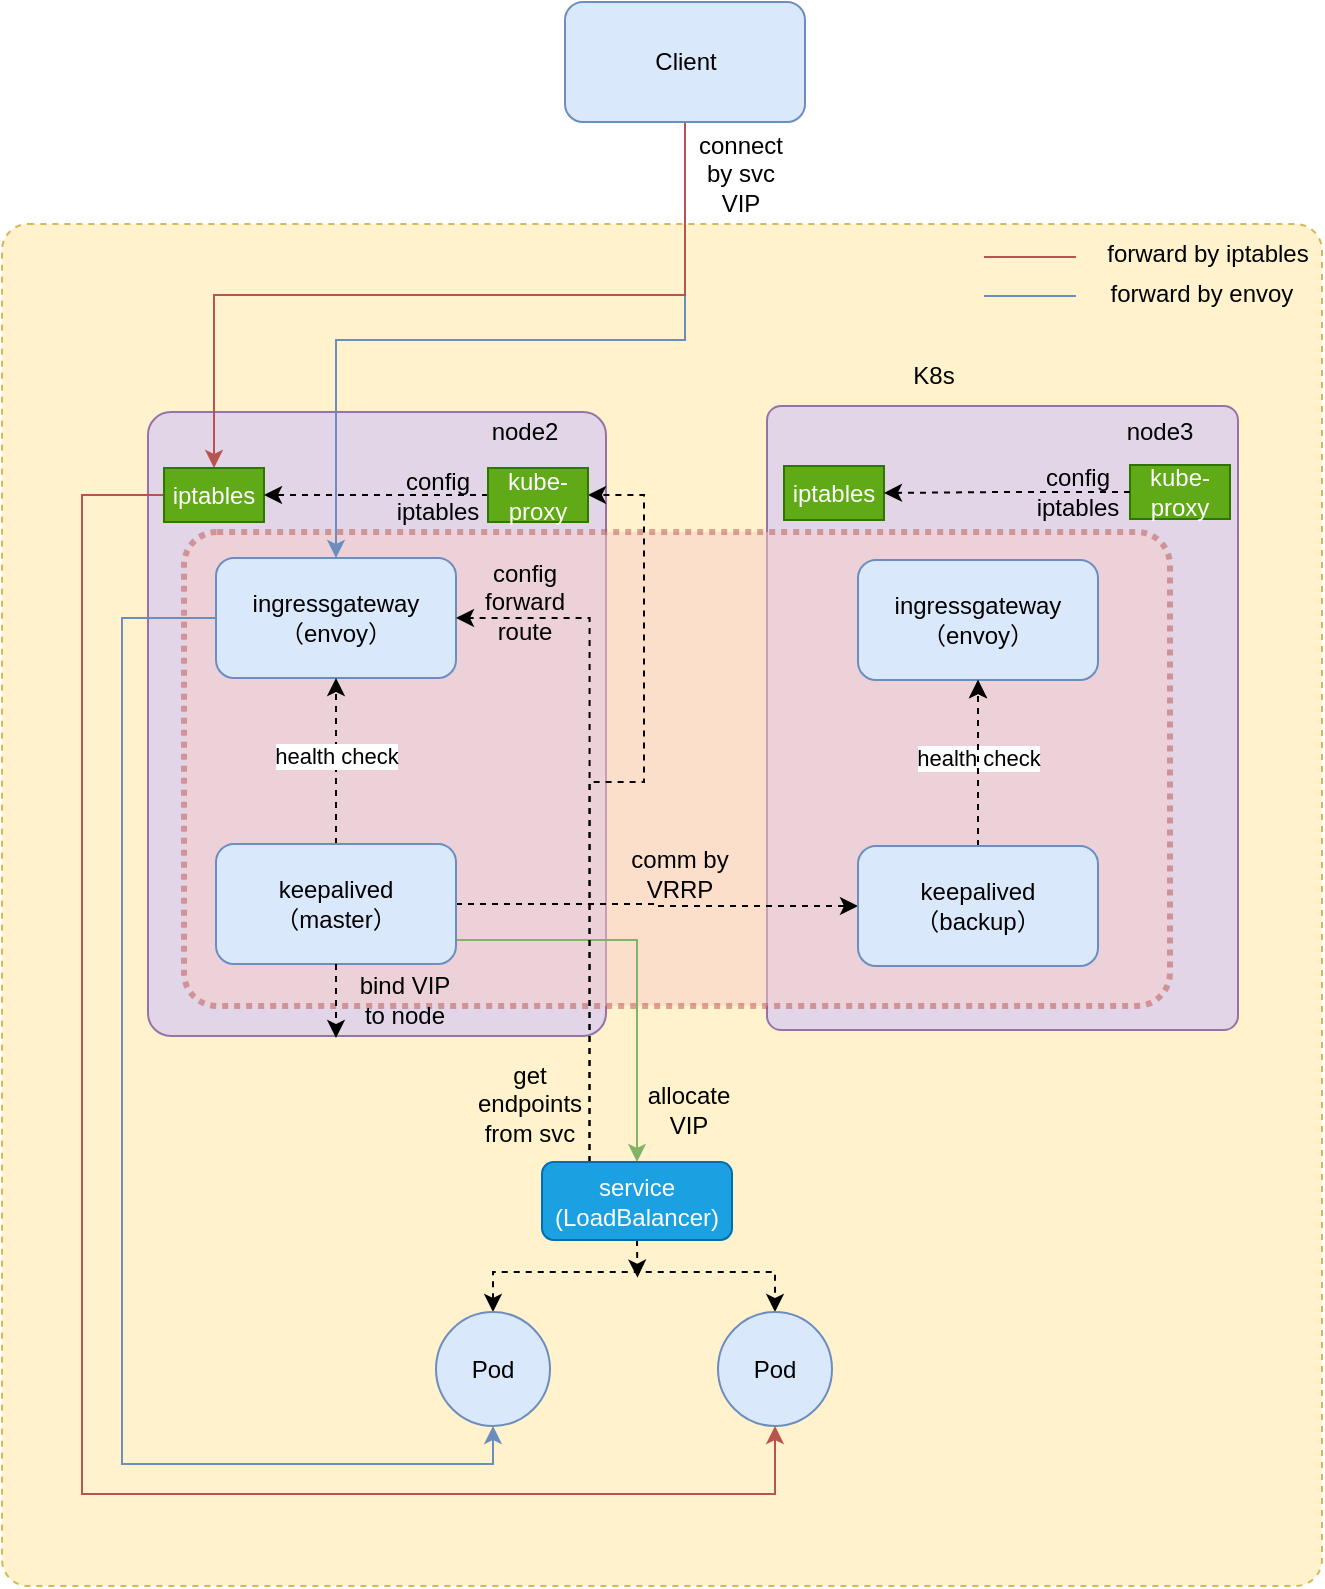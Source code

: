 <mxfile version="22.0.4" type="github">
  <diagram id="rYdwiMb5jvszhZctyrXV" name="第 1 页">
    <mxGraphModel dx="604" dy="1482" grid="0" gridSize="10" guides="1" tooltips="1" connect="1" arrows="1" fold="1" page="0" pageScale="1" pageWidth="1920" pageHeight="1200" math="0" shadow="0">
      <root>
        <mxCell id="0" />
        <mxCell id="1" parent="0" />
        <mxCell id="UXaWH8541CflgYRBNMMw-24" value="" style="rounded=1;whiteSpace=wrap;html=1;fillColor=#fff2cc;strokeColor=#d6b656;dashed=1;arcSize=2;" parent="1" vertex="1">
          <mxGeometry x="565" y="-537" width="660" height="681" as="geometry" />
        </mxCell>
        <mxCell id="UXaWH8541CflgYRBNMMw-14" value="" style="rounded=1;whiteSpace=wrap;html=1;fillColor=#e1d5e7;strokeColor=#9673a6;arcSize=3;" parent="1" vertex="1">
          <mxGeometry x="947.5" y="-446" width="235.5" height="312" as="geometry" />
        </mxCell>
        <mxCell id="UXaWH8541CflgYRBNMMw-13" value="" style="rounded=1;whiteSpace=wrap;html=1;fillColor=#e1d5e7;strokeColor=#9673a6;arcSize=5;" parent="1" vertex="1">
          <mxGeometry x="638" y="-443" width="229" height="312" as="geometry" />
        </mxCell>
        <mxCell id="GS2fXvJDOvFpqDZdyhBI-5" value="" style="rounded=1;whiteSpace=wrap;html=1;fillColor=#f8cecc;dashed=1;arcSize=7;strokeColor=#b85450;dashPattern=1 1;opacity=50;strokeWidth=3;" vertex="1" parent="1">
          <mxGeometry x="656" y="-383" width="493" height="237" as="geometry" />
        </mxCell>
        <mxCell id="UXaWH8541CflgYRBNMMw-32" style="edgeStyle=orthogonalEdgeStyle;rounded=0;orthogonalLoop=1;jettySize=auto;html=1;exitX=0;exitY=0.5;exitDx=0;exitDy=0;entryX=0.5;entryY=1;entryDx=0;entryDy=0;fillColor=#dae8fc;strokeColor=#6c8ebf;" parent="1" source="UXaWH8541CflgYRBNMMw-2" target="UXaWH8541CflgYRBNMMw-28" edge="1">
          <mxGeometry relative="1" as="geometry">
            <mxPoint x="672" y="-282" as="sourcePoint" />
            <mxPoint x="783.5" y="63.0" as="targetPoint" />
            <Array as="points">
              <mxPoint x="625" y="-340" />
              <mxPoint x="625" y="83" />
              <mxPoint x="811" y="83" />
            </Array>
          </mxGeometry>
        </mxCell>
        <mxCell id="UXaWH8541CflgYRBNMMw-2" value="ingressgateway&lt;br&gt;（envoy）" style="rounded=1;whiteSpace=wrap;html=1;fillColor=#dae8fc;strokeColor=#6c8ebf;" parent="1" vertex="1">
          <mxGeometry x="672" y="-370" width="120" height="60" as="geometry" />
        </mxCell>
        <mxCell id="UXaWH8541CflgYRBNMMw-4" style="edgeStyle=orthogonalEdgeStyle;rounded=0;orthogonalLoop=1;jettySize=auto;html=1;exitX=0.5;exitY=0;exitDx=0;exitDy=0;entryX=0.5;entryY=1;entryDx=0;entryDy=0;dashed=1;" parent="1" source="UXaWH8541CflgYRBNMMw-3" target="UXaWH8541CflgYRBNMMw-2" edge="1">
          <mxGeometry relative="1" as="geometry" />
        </mxCell>
        <mxCell id="UXaWH8541CflgYRBNMMw-6" value="health check" style="edgeLabel;html=1;align=center;verticalAlign=middle;resizable=0;points=[];" parent="UXaWH8541CflgYRBNMMw-4" vertex="1" connectable="0">
          <mxGeometry x="0.067" relative="1" as="geometry">
            <mxPoint as="offset" />
          </mxGeometry>
        </mxCell>
        <mxCell id="UXaWH8541CflgYRBNMMw-11" style="edgeStyle=orthogonalEdgeStyle;rounded=0;orthogonalLoop=1;jettySize=auto;html=1;exitX=1;exitY=0.5;exitDx=0;exitDy=0;entryX=0;entryY=0.5;entryDx=0;entryDy=0;dashed=1;" parent="1" source="UXaWH8541CflgYRBNMMw-3" target="UXaWH8541CflgYRBNMMw-10" edge="1">
          <mxGeometry relative="1" as="geometry" />
        </mxCell>
        <mxCell id="UXaWH8541CflgYRBNMMw-86" style="edgeStyle=orthogonalEdgeStyle;rounded=0;orthogonalLoop=1;jettySize=auto;html=1;exitX=1;exitY=0.5;exitDx=0;exitDy=0;entryX=0.5;entryY=0;entryDx=0;entryDy=0;fillColor=#d5e8d4;strokeColor=#82b366;" parent="1" source="UXaWH8541CflgYRBNMMw-3" target="UXaWH8541CflgYRBNMMw-51" edge="1">
          <mxGeometry relative="1" as="geometry">
            <Array as="points">
              <mxPoint x="792" y="-179" />
              <mxPoint x="882" y="-179" />
            </Array>
          </mxGeometry>
        </mxCell>
        <mxCell id="UXaWH8541CflgYRBNMMw-3" value="keepalived&lt;br&gt;（master）" style="rounded=1;whiteSpace=wrap;html=1;fillColor=#dae8fc;strokeColor=#6c8ebf;" parent="1" vertex="1">
          <mxGeometry x="672" y="-227" width="120" height="60" as="geometry" />
        </mxCell>
        <mxCell id="UXaWH8541CflgYRBNMMw-7" value="ingressgateway&lt;br&gt;（envoy）" style="rounded=1;whiteSpace=wrap;html=1;fillColor=#dae8fc;strokeColor=#6c8ebf;" parent="1" vertex="1">
          <mxGeometry x="993" y="-369" width="120" height="60" as="geometry" />
        </mxCell>
        <mxCell id="UXaWH8541CflgYRBNMMw-8" style="edgeStyle=orthogonalEdgeStyle;rounded=0;orthogonalLoop=1;jettySize=auto;html=1;exitX=0.5;exitY=0;exitDx=0;exitDy=0;entryX=0.5;entryY=1;entryDx=0;entryDy=0;dashed=1;" parent="1" source="UXaWH8541CflgYRBNMMw-10" target="UXaWH8541CflgYRBNMMw-7" edge="1">
          <mxGeometry relative="1" as="geometry" />
        </mxCell>
        <mxCell id="UXaWH8541CflgYRBNMMw-9" value="health check" style="edgeLabel;html=1;align=center;verticalAlign=middle;resizable=0;points=[];" parent="UXaWH8541CflgYRBNMMw-8" vertex="1" connectable="0">
          <mxGeometry x="0.067" relative="1" as="geometry">
            <mxPoint as="offset" />
          </mxGeometry>
        </mxCell>
        <mxCell id="UXaWH8541CflgYRBNMMw-69" value="" style="edgeStyle=orthogonalEdgeStyle;rounded=0;orthogonalLoop=1;jettySize=auto;html=1;dashed=1;" parent="1" source="UXaWH8541CflgYRBNMMw-10" target="UXaWH8541CflgYRBNMMw-7" edge="1">
          <mxGeometry relative="1" as="geometry" />
        </mxCell>
        <mxCell id="UXaWH8541CflgYRBNMMw-10" value="keepalived&lt;br&gt;（backup）" style="rounded=1;whiteSpace=wrap;html=1;fillColor=#dae8fc;strokeColor=#6c8ebf;" parent="1" vertex="1">
          <mxGeometry x="993" y="-226" width="120" height="60" as="geometry" />
        </mxCell>
        <mxCell id="UXaWH8541CflgYRBNMMw-12" value="comm by VRRP" style="text;html=1;strokeColor=none;fillColor=none;align=center;verticalAlign=middle;whiteSpace=wrap;rounded=0;" parent="1" vertex="1">
          <mxGeometry x="874" y="-227" width="60" height="30" as="geometry" />
        </mxCell>
        <mxCell id="UXaWH8541CflgYRBNMMw-15" value="node2" style="text;html=1;strokeColor=none;fillColor=none;align=center;verticalAlign=middle;whiteSpace=wrap;rounded=0;" parent="1" vertex="1">
          <mxGeometry x="806" y="-440" width="41" height="14" as="geometry" />
        </mxCell>
        <mxCell id="UXaWH8541CflgYRBNMMw-16" value="node3" style="text;html=1;strokeColor=none;fillColor=none;align=center;verticalAlign=middle;whiteSpace=wrap;rounded=0;" parent="1" vertex="1">
          <mxGeometry x="1122" y="-443" width="44" height="19" as="geometry" />
        </mxCell>
        <mxCell id="UXaWH8541CflgYRBNMMw-21" value="" style="endArrow=classic;html=1;rounded=0;exitX=0.5;exitY=1;exitDx=0;exitDy=0;dashed=1;" parent="1" source="UXaWH8541CflgYRBNMMw-3" edge="1">
          <mxGeometry width="50" height="50" relative="1" as="geometry">
            <mxPoint x="709" y="-125" as="sourcePoint" />
            <mxPoint x="732" y="-130" as="targetPoint" />
          </mxGeometry>
        </mxCell>
        <mxCell id="UXaWH8541CflgYRBNMMw-23" value="bind VIP to node" style="text;html=1;strokeColor=none;fillColor=none;align=center;verticalAlign=middle;whiteSpace=wrap;rounded=0;" parent="1" vertex="1">
          <mxGeometry x="740" y="-162" width="53" height="26" as="geometry" />
        </mxCell>
        <mxCell id="UXaWH8541CflgYRBNMMw-25" value="K8s" style="text;html=1;strokeColor=none;fillColor=none;align=center;verticalAlign=middle;whiteSpace=wrap;rounded=0;" parent="1" vertex="1">
          <mxGeometry x="1001" y="-476" width="60" height="30" as="geometry" />
        </mxCell>
        <mxCell id="UXaWH8541CflgYRBNMMw-27" style="edgeStyle=orthogonalEdgeStyle;rounded=0;orthogonalLoop=1;jettySize=auto;html=1;exitX=0.5;exitY=1;exitDx=0;exitDy=0;entryX=0.5;entryY=0;entryDx=0;entryDy=0;fillColor=#dae8fc;strokeColor=#6c8ebf;" parent="1" source="UXaWH8541CflgYRBNMMw-26" target="UXaWH8541CflgYRBNMMw-2" edge="1">
          <mxGeometry relative="1" as="geometry" />
        </mxCell>
        <mxCell id="UXaWH8541CflgYRBNMMw-37" style="edgeStyle=orthogonalEdgeStyle;rounded=0;orthogonalLoop=1;jettySize=auto;html=1;exitX=0.5;exitY=1;exitDx=0;exitDy=0;entryX=0.5;entryY=0;entryDx=0;entryDy=0;fillColor=#f8cecc;strokeColor=#b85450;" parent="1" source="UXaWH8541CflgYRBNMMw-26" target="UXaWH8541CflgYRBNMMw-36" edge="1">
          <mxGeometry relative="1" as="geometry" />
        </mxCell>
        <mxCell id="UXaWH8541CflgYRBNMMw-26" value="Client" style="rounded=1;whiteSpace=wrap;html=1;fillColor=#dae8fc;strokeColor=#6c8ebf;" parent="1" vertex="1">
          <mxGeometry x="846.5" y="-648" width="120" height="60" as="geometry" />
        </mxCell>
        <mxCell id="UXaWH8541CflgYRBNMMw-83" style="edgeStyle=orthogonalEdgeStyle;rounded=0;orthogonalLoop=1;jettySize=auto;html=1;exitX=0.5;exitY=0;exitDx=0;exitDy=0;entryX=0.5;entryY=0;entryDx=0;entryDy=0;dashed=1;startArrow=classic;startFill=1;" parent="1" source="UXaWH8541CflgYRBNMMw-28" target="UXaWH8541CflgYRBNMMw-30" edge="1">
          <mxGeometry relative="1" as="geometry" />
        </mxCell>
        <mxCell id="UXaWH8541CflgYRBNMMw-28" value="Pod" style="ellipse;whiteSpace=wrap;html=1;aspect=fixed;fillColor=#dae8fc;strokeColor=#6c8ebf;" parent="1" vertex="1">
          <mxGeometry x="782" y="7" width="57" height="57" as="geometry" />
        </mxCell>
        <mxCell id="UXaWH8541CflgYRBNMMw-30" value="Pod" style="ellipse;whiteSpace=wrap;html=1;aspect=fixed;fillColor=#dae8fc;strokeColor=#6c8ebf;" parent="1" vertex="1">
          <mxGeometry x="923" y="7" width="57" height="57" as="geometry" />
        </mxCell>
        <mxCell id="UXaWH8541CflgYRBNMMw-40" style="edgeStyle=orthogonalEdgeStyle;rounded=0;orthogonalLoop=1;jettySize=auto;html=1;exitX=0;exitY=0.5;exitDx=0;exitDy=0;entryX=0.5;entryY=1;entryDx=0;entryDy=0;fillColor=#f8cecc;strokeColor=#b85450;" parent="1" source="UXaWH8541CflgYRBNMMw-36" target="UXaWH8541CflgYRBNMMw-30" edge="1">
          <mxGeometry relative="1" as="geometry">
            <mxPoint x="646" y="-343.5" as="sourcePoint" />
            <mxPoint x="929.5" y="63.0" as="targetPoint" />
            <Array as="points">
              <mxPoint x="605" y="-401" />
              <mxPoint x="605" y="98" />
              <mxPoint x="952" y="98" />
            </Array>
          </mxGeometry>
        </mxCell>
        <mxCell id="UXaWH8541CflgYRBNMMw-36" value="iptables" style="text;html=1;strokeColor=#2D7600;fillColor=#60a917;align=center;verticalAlign=middle;whiteSpace=wrap;rounded=0;fontColor=#ffffff;" parent="1" vertex="1">
          <mxGeometry x="646" y="-415" width="50" height="27" as="geometry" />
        </mxCell>
        <mxCell id="UXaWH8541CflgYRBNMMw-46" value="iptables" style="text;html=1;strokeColor=#2D7600;fillColor=#60a917;align=center;verticalAlign=middle;whiteSpace=wrap;rounded=0;fontColor=#ffffff;" parent="1" vertex="1">
          <mxGeometry x="956" y="-416" width="50" height="27" as="geometry" />
        </mxCell>
        <mxCell id="UXaWH8541CflgYRBNMMw-48" value="forward by envoy" style="text;html=1;strokeColor=none;fillColor=none;align=center;verticalAlign=middle;whiteSpace=wrap;rounded=0;" parent="1" vertex="1">
          <mxGeometry x="1105" y="-517" width="120" height="30" as="geometry" />
        </mxCell>
        <mxCell id="UXaWH8541CflgYRBNMMw-49" value="forward by iptables" style="text;html=1;strokeColor=none;fillColor=none;align=center;verticalAlign=middle;whiteSpace=wrap;rounded=0;" parent="1" vertex="1">
          <mxGeometry x="1114" y="-537" width="108" height="30" as="geometry" />
        </mxCell>
        <mxCell id="UXaWH8541CflgYRBNMMw-50" value="connect by svc VIP" style="text;html=1;strokeColor=none;fillColor=none;align=center;verticalAlign=middle;whiteSpace=wrap;rounded=0;" parent="1" vertex="1">
          <mxGeometry x="910" y="-573" width="49" height="22" as="geometry" />
        </mxCell>
        <mxCell id="UXaWH8541CflgYRBNMMw-85" style="edgeStyle=orthogonalEdgeStyle;rounded=0;orthogonalLoop=1;jettySize=auto;html=1;exitX=0.5;exitY=1;exitDx=0;exitDy=0;dashed=1;" parent="1" source="UXaWH8541CflgYRBNMMw-51" edge="1">
          <mxGeometry relative="1" as="geometry">
            <mxPoint x="882.706" y="-10.176" as="targetPoint" />
          </mxGeometry>
        </mxCell>
        <mxCell id="UXaWH8541CflgYRBNMMw-89" style="edgeStyle=orthogonalEdgeStyle;rounded=0;orthogonalLoop=1;jettySize=auto;html=1;exitX=0.25;exitY=0;exitDx=0;exitDy=0;entryX=1;entryY=0.5;entryDx=0;entryDy=0;dashed=1;" parent="1" source="UXaWH8541CflgYRBNMMw-51" target="UXaWH8541CflgYRBNMMw-56" edge="1">
          <mxGeometry relative="1" as="geometry">
            <Array as="points">
              <mxPoint x="859" y="-258" />
              <mxPoint x="886" y="-258" />
              <mxPoint x="886" y="-401" />
            </Array>
          </mxGeometry>
        </mxCell>
        <mxCell id="UXaWH8541CflgYRBNMMw-90" style="edgeStyle=orthogonalEdgeStyle;rounded=0;orthogonalLoop=1;jettySize=auto;html=1;exitX=0.25;exitY=0;exitDx=0;exitDy=0;entryX=1;entryY=0.5;entryDx=0;entryDy=0;dashed=1;" parent="1" source="UXaWH8541CflgYRBNMMw-51" target="UXaWH8541CflgYRBNMMw-2" edge="1">
          <mxGeometry relative="1" as="geometry" />
        </mxCell>
        <mxCell id="UXaWH8541CflgYRBNMMw-51" value="service&lt;br&gt;(LoadBalancer)" style="rounded=1;whiteSpace=wrap;html=1;fillColor=#1ba1e2;fontColor=#ffffff;strokeColor=#006EAF;" parent="1" vertex="1">
          <mxGeometry x="835" y="-68" width="95" height="39" as="geometry" />
        </mxCell>
        <mxCell id="UXaWH8541CflgYRBNMMw-55" value="get &lt;br&gt;endpoints&lt;br&gt;from svc&lt;br&gt;&amp;nbsp;" style="text;html=1;strokeColor=none;fillColor=none;align=center;verticalAlign=middle;whiteSpace=wrap;rounded=0;" parent="1" vertex="1">
          <mxGeometry x="806" y="-95" width="46" height="9" as="geometry" />
        </mxCell>
        <mxCell id="UXaWH8541CflgYRBNMMw-58" style="edgeStyle=orthogonalEdgeStyle;rounded=0;orthogonalLoop=1;jettySize=auto;html=1;exitX=0;exitY=0.5;exitDx=0;exitDy=0;entryX=1;entryY=0.5;entryDx=0;entryDy=0;dashed=1;" parent="1" source="UXaWH8541CflgYRBNMMw-56" target="UXaWH8541CflgYRBNMMw-36" edge="1">
          <mxGeometry relative="1" as="geometry" />
        </mxCell>
        <mxCell id="UXaWH8541CflgYRBNMMw-56" value="kube-proxy" style="text;html=1;strokeColor=#2D7600;fillColor=#60a917;align=center;verticalAlign=middle;whiteSpace=wrap;rounded=0;fontColor=#ffffff;" parent="1" vertex="1">
          <mxGeometry x="808" y="-415" width="50" height="27" as="geometry" />
        </mxCell>
        <mxCell id="UXaWH8541CflgYRBNMMw-61" value="config&lt;br&gt;iptables" style="text;html=1;strokeColor=none;fillColor=none;align=center;verticalAlign=middle;whiteSpace=wrap;rounded=0;" parent="1" vertex="1">
          <mxGeometry x="765" y="-408.5" width="36" height="14" as="geometry" />
        </mxCell>
        <mxCell id="UXaWH8541CflgYRBNMMw-67" value="kube-proxy" style="text;html=1;strokeColor=#2D7600;fillColor=#60a917;align=center;verticalAlign=middle;whiteSpace=wrap;rounded=0;fontColor=#ffffff;" parent="1" vertex="1">
          <mxGeometry x="1129" y="-416.5" width="50" height="27" as="geometry" />
        </mxCell>
        <mxCell id="UXaWH8541CflgYRBNMMw-77" value="" style="edgeStyle=orthogonalEdgeStyle;rounded=0;orthogonalLoop=1;jettySize=auto;html=1;dashed=1;exitX=0;exitY=0.5;exitDx=0;exitDy=0;" parent="1" source="UXaWH8541CflgYRBNMMw-67" target="UXaWH8541CflgYRBNMMw-46" edge="1">
          <mxGeometry relative="1" as="geometry">
            <mxPoint x="1051" y="-395" as="sourcePoint" />
          </mxGeometry>
        </mxCell>
        <mxCell id="UXaWH8541CflgYRBNMMw-78" value="config&lt;br&gt;iptables" style="text;html=1;strokeColor=none;fillColor=none;align=center;verticalAlign=middle;whiteSpace=wrap;rounded=0;" parent="1" vertex="1">
          <mxGeometry x="1085" y="-420" width="36" height="34" as="geometry" />
        </mxCell>
        <mxCell id="UXaWH8541CflgYRBNMMw-87" value="allocate VIP" style="text;html=1;strokeColor=none;fillColor=none;align=center;verticalAlign=middle;whiteSpace=wrap;rounded=0;" parent="1" vertex="1">
          <mxGeometry x="891.5" y="-101" width="33" height="14" as="geometry" />
        </mxCell>
        <mxCell id="GS2fXvJDOvFpqDZdyhBI-2" value="" style="endArrow=none;html=1;rounded=0;fillColor=#f8cecc;strokeColor=#b85450;" edge="1" parent="1">
          <mxGeometry width="50" height="50" relative="1" as="geometry">
            <mxPoint x="1056" y="-520.5" as="sourcePoint" />
            <mxPoint x="1102" y="-520.5" as="targetPoint" />
            <Array as="points">
              <mxPoint x="1102" y="-520.5" />
            </Array>
          </mxGeometry>
        </mxCell>
        <mxCell id="GS2fXvJDOvFpqDZdyhBI-3" value="" style="endArrow=none;html=1;rounded=0;fillColor=#dae8fc;strokeColor=#6c8ebf;" edge="1" parent="1">
          <mxGeometry width="50" height="50" relative="1" as="geometry">
            <mxPoint x="1056" y="-501.06" as="sourcePoint" />
            <mxPoint x="1102" y="-501.06" as="targetPoint" />
            <Array as="points">
              <mxPoint x="1078" y="-501.06" />
              <mxPoint x="1102" y="-501.06" />
            </Array>
          </mxGeometry>
        </mxCell>
        <mxCell id="GS2fXvJDOvFpqDZdyhBI-4" value="config forward route" style="text;html=1;strokeColor=none;fillColor=none;align=center;verticalAlign=middle;whiteSpace=wrap;rounded=0;" vertex="1" parent="1">
          <mxGeometry x="802.5" y="-353" width="46.5" height="9" as="geometry" />
        </mxCell>
      </root>
    </mxGraphModel>
  </diagram>
</mxfile>
